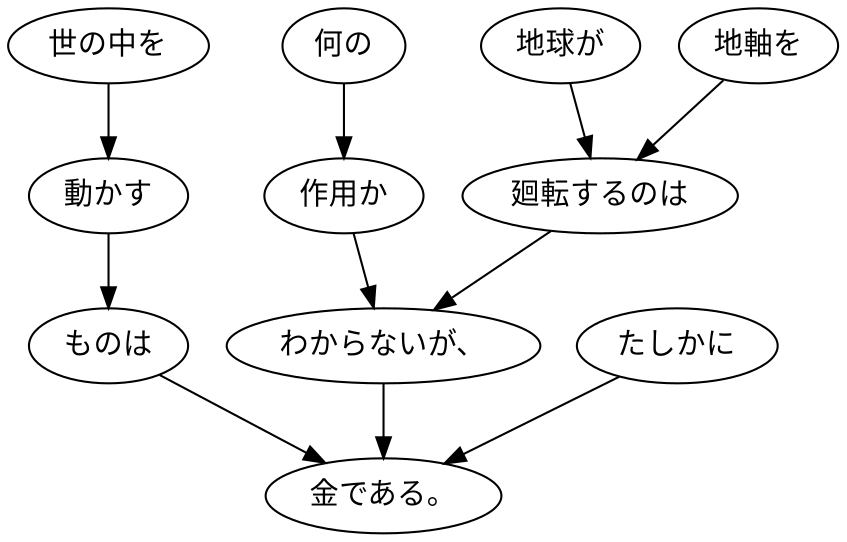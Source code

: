 digraph graph5279 {
	node0 [label="地球が"];
	node1 [label="地軸を"];
	node2 [label="廻転するのは"];
	node3 [label="何の"];
	node4 [label="作用か"];
	node5 [label="わからないが、"];
	node6 [label="世の中を"];
	node7 [label="動かす"];
	node8 [label="ものは"];
	node9 [label="たしかに"];
	node10 [label="金である。"];
	node0 -> node2;
	node1 -> node2;
	node2 -> node5;
	node3 -> node4;
	node4 -> node5;
	node5 -> node10;
	node6 -> node7;
	node7 -> node8;
	node8 -> node10;
	node9 -> node10;
}
